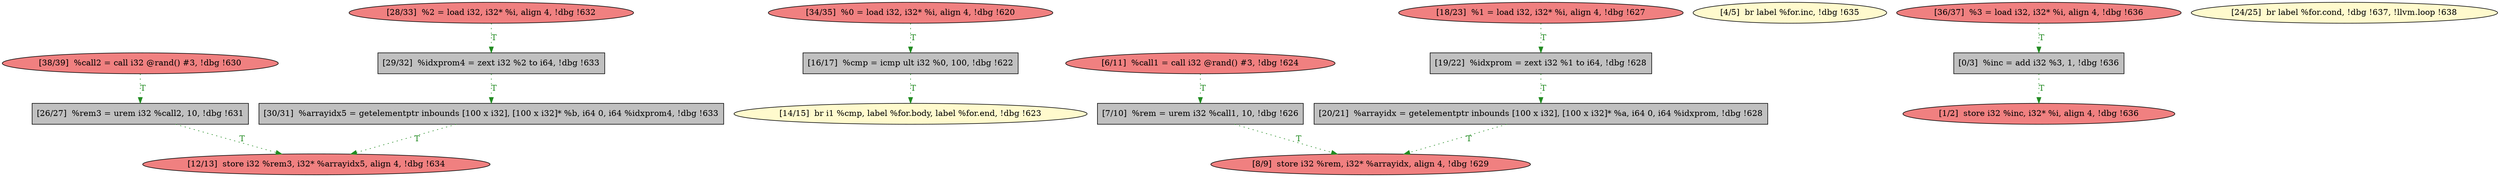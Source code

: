 
digraph G {


node344 [fillcolor=grey,label="[30/31]  %arrayidx5 = getelementptr inbounds [100 x i32], [100 x i32]* %b, i64 0, i64 %idxprom4, !dbg !633",shape=rectangle,style=filled ]
node343 [fillcolor=grey,label="[29/32]  %idxprom4 = zext i32 %2 to i64, !dbg !633",shape=rectangle,style=filled ]
node342 [fillcolor=lightcoral,label="[38/39]  %call2 = call i32 @rand() #3, !dbg !630",shape=ellipse,style=filled ]
node329 [fillcolor=lemonchiffon,label="[14/15]  br i1 %cmp, label %for.body, label %for.end, !dbg !623",shape=ellipse,style=filled ]
node333 [fillcolor=lightcoral,label="[8/9]  store i32 %rem, i32* %arrayidx, align 4, !dbg !629",shape=ellipse,style=filled ]
node328 [fillcolor=lightcoral,label="[12/13]  store i32 %rem3, i32* %arrayidx5, align 4, !dbg !634",shape=ellipse,style=filled ]
node336 [fillcolor=grey,label="[26/27]  %rem3 = urem i32 %call2, 10, !dbg !631",shape=rectangle,style=filled ]
node327 [fillcolor=lightcoral,label="[6/11]  %call1 = call i32 @rand() #3, !dbg !624",shape=ellipse,style=filled ]
node330 [fillcolor=grey,label="[16/17]  %cmp = icmp ult i32 %0, 100, !dbg !622",shape=rectangle,style=filled ]
node326 [fillcolor=lemonchiffon,label="[4/5]  br label %for.inc, !dbg !635",shape=ellipse,style=filled ]
node337 [fillcolor=lightcoral,label="[28/33]  %2 = load i32, i32* %i, align 4, !dbg !632",shape=ellipse,style=filled ]
node331 [fillcolor=lightcoral,label="[1/2]  store i32 %inc, i32* %i, align 4, !dbg !636",shape=ellipse,style=filled ]
node332 [fillcolor=lightcoral,label="[18/23]  %1 = load i32, i32* %i, align 4, !dbg !627",shape=ellipse,style=filled ]
node339 [fillcolor=grey,label="[19/22]  %idxprom = zext i32 %1 to i64, !dbg !628",shape=rectangle,style=filled ]
node334 [fillcolor=grey,label="[7/10]  %rem = urem i32 %call1, 10, !dbg !626",shape=rectangle,style=filled ]
node335 [fillcolor=lemonchiffon,label="[24/25]  br label %for.cond, !dbg !637, !llvm.loop !638",shape=ellipse,style=filled ]
node341 [fillcolor=lightcoral,label="[36/37]  %3 = load i32, i32* %i, align 4, !dbg !636",shape=ellipse,style=filled ]
node338 [fillcolor=lightcoral,label="[34/35]  %0 = load i32, i32* %i, align 4, !dbg !620",shape=ellipse,style=filled ]
node325 [fillcolor=grey,label="[0/3]  %inc = add i32 %3, 1, !dbg !636",shape=rectangle,style=filled ]
node340 [fillcolor=grey,label="[20/21]  %arrayidx = getelementptr inbounds [100 x i32], [100 x i32]* %a, i64 0, i64 %idxprom, !dbg !628",shape=rectangle,style=filled ]

node336->node328 [style=dotted,color=forestgreen,label="T",fontcolor=forestgreen ]
node325->node331 [style=dotted,color=forestgreen,label="T",fontcolor=forestgreen ]
node339->node340 [style=dotted,color=forestgreen,label="T",fontcolor=forestgreen ]
node332->node339 [style=dotted,color=forestgreen,label="T",fontcolor=forestgreen ]
node334->node333 [style=dotted,color=forestgreen,label="T",fontcolor=forestgreen ]
node340->node333 [style=dotted,color=forestgreen,label="T",fontcolor=forestgreen ]
node341->node325 [style=dotted,color=forestgreen,label="T",fontcolor=forestgreen ]
node342->node336 [style=dotted,color=forestgreen,label="T",fontcolor=forestgreen ]
node344->node328 [style=dotted,color=forestgreen,label="T",fontcolor=forestgreen ]
node338->node330 [style=dotted,color=forestgreen,label="T",fontcolor=forestgreen ]
node330->node329 [style=dotted,color=forestgreen,label="T",fontcolor=forestgreen ]
node337->node343 [style=dotted,color=forestgreen,label="T",fontcolor=forestgreen ]
node343->node344 [style=dotted,color=forestgreen,label="T",fontcolor=forestgreen ]
node327->node334 [style=dotted,color=forestgreen,label="T",fontcolor=forestgreen ]


}
